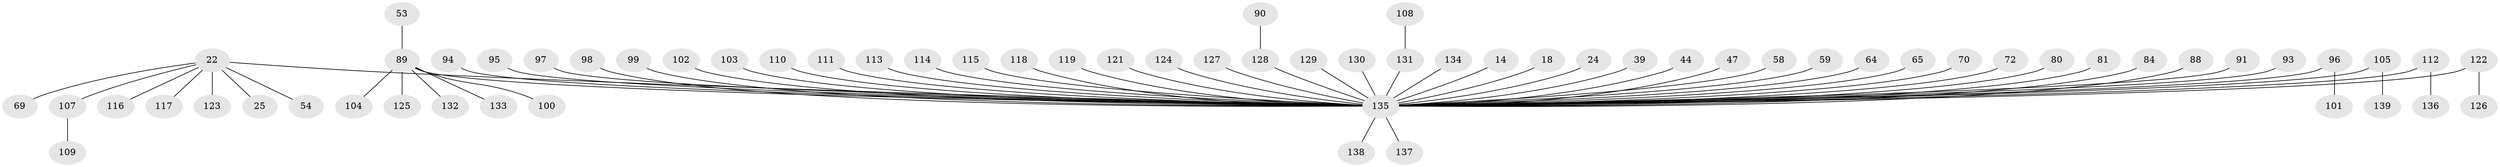 // original degree distribution, {3: 0.050359712230215826, 22: 0.007194244604316547, 4: 0.06474820143884892, 7: 0.014388489208633094, 23: 0.007194244604316547, 2: 0.16546762589928057, 6: 0.02158273381294964, 1: 0.6618705035971223, 8: 0.007194244604316547}
// Generated by graph-tools (version 1.1) at 2025/48/03/09/25 04:48:24]
// undirected, 69 vertices, 68 edges
graph export_dot {
graph [start="1"]
  node [color=gray90,style=filled];
  14;
  18;
  22 [super="+19+16"];
  24;
  25;
  39;
  44;
  47;
  53;
  54 [super="+36"];
  58;
  59;
  64;
  65 [super="+20+35"];
  69;
  70;
  72;
  80;
  81;
  84;
  88;
  89 [super="+46+8+21+3+6"];
  90;
  91;
  93 [super="+34"];
  94;
  95 [super="+49"];
  96 [super="+92"];
  97;
  98;
  99;
  100;
  101;
  102;
  103;
  104;
  105;
  107 [super="+68"];
  108;
  109;
  110 [super="+74"];
  111 [super="+67"];
  112 [super="+4+7+31+33+50+52+106"];
  113;
  114 [super="+51"];
  115;
  116 [super="+56"];
  117;
  118;
  119;
  121 [super="+73"];
  122 [super="+63+37+85+87+120"];
  123;
  124 [super="+78"];
  125;
  126;
  127;
  128 [super="+28+40+42+61"];
  129;
  130;
  131 [super="+82"];
  132;
  133;
  134;
  135 [super="+2+1+13+32"];
  136;
  137;
  138 [super="+11+60+76+15+57+29+41+71+75+77+83+86"];
  139;
  14 -- 135;
  18 -- 135;
  22 -- 25;
  22 -- 69;
  22 -- 135 [weight=2];
  22 -- 117;
  22 -- 123;
  22 -- 54;
  22 -- 116;
  22 -- 107;
  24 -- 135;
  39 -- 135;
  44 -- 135;
  47 -- 135;
  53 -- 89;
  58 -- 135;
  59 -- 135;
  64 -- 135;
  65 -- 135;
  70 -- 135;
  72 -- 135;
  80 -- 135;
  81 -- 135;
  84 -- 135;
  88 -- 135;
  89 -- 104;
  89 -- 133;
  89 -- 132;
  89 -- 125;
  89 -- 135 [weight=2];
  89 -- 100;
  90 -- 128;
  91 -- 135;
  93 -- 135;
  94 -- 135;
  95 -- 135;
  96 -- 101;
  96 -- 135;
  97 -- 135;
  98 -- 135;
  99 -- 135;
  102 -- 135;
  103 -- 135;
  105 -- 139;
  105 -- 135;
  107 -- 109;
  108 -- 131;
  110 -- 135;
  111 -- 135;
  112 -- 136;
  112 -- 135;
  113 -- 135;
  114 -- 135;
  115 -- 135;
  118 -- 135;
  119 -- 135;
  121 -- 135;
  122 -- 126;
  122 -- 135;
  124 -- 135;
  127 -- 135;
  128 -- 135;
  129 -- 135;
  130 -- 135;
  131 -- 135;
  134 -- 135;
  135 -- 137;
  135 -- 138;
}
